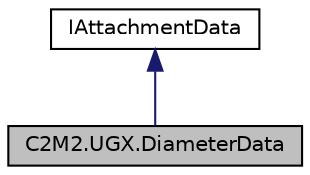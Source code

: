 digraph "C2M2.UGX.DiameterData"
{
 // LATEX_PDF_SIZE
  edge [fontname="Helvetica",fontsize="10",labelfontname="Helvetica",labelfontsize="10"];
  node [fontname="Helvetica",fontsize="10",shape=record];
  Node1 [label="C2M2.UGX.DiameterData",height=0.2,width=0.4,color="black", fillcolor="grey75", style="filled", fontcolor="black",tooltip="Data for diameter attachment"];
  Node2 -> Node1 [dir="back",color="midnightblue",fontsize="10",style="solid",fontname="Helvetica"];
  Node2 [label="IAttachmentData",height=0.2,width=0.4,color="black", fillcolor="white", style="filled",URL="$d1/d77/interface_c2_m2_1_1_u_g_x_1_1_i_attachment_data.html",tooltip="Marker interface for attachment data"];
}
